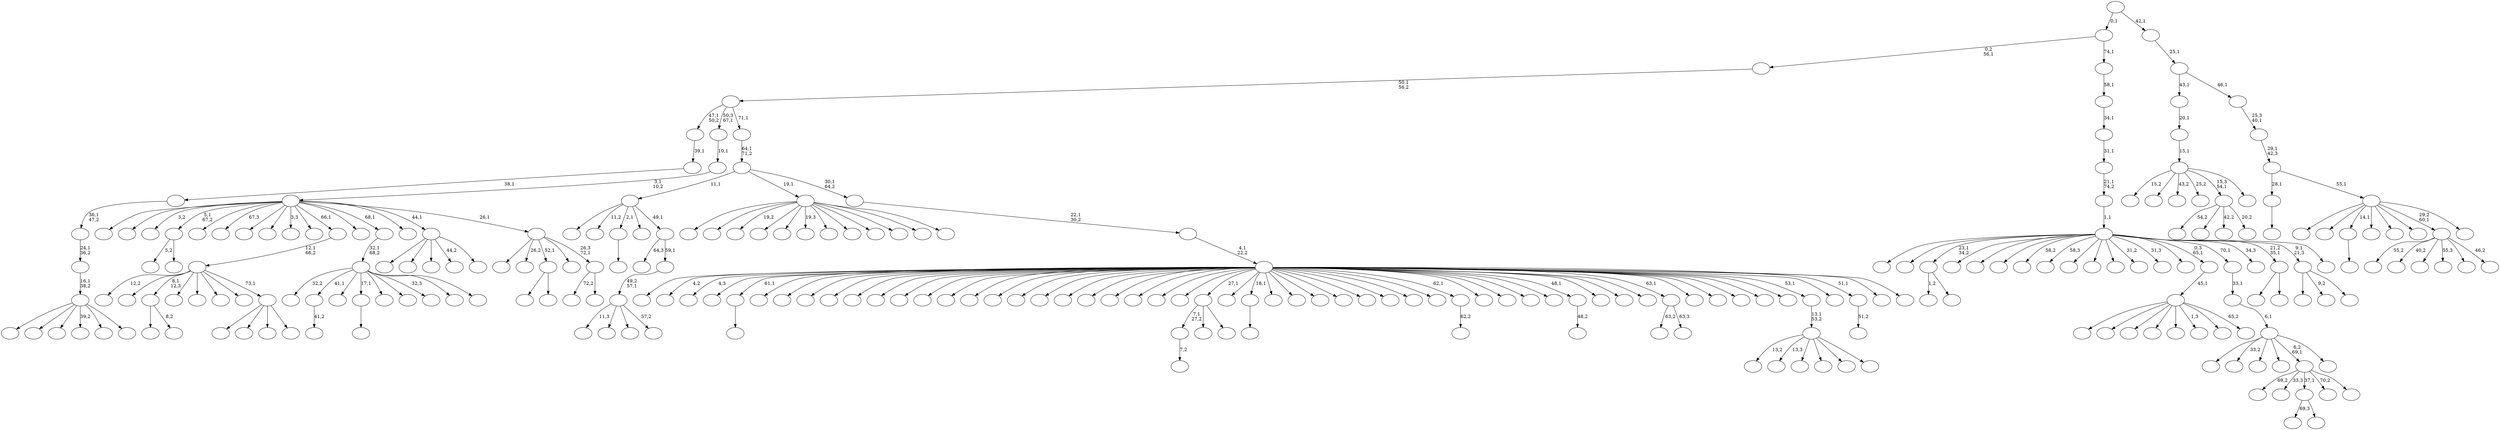 digraph T {
	275 [label=""]
	274 [label=""]
	273 [label=""]
	272 [label=""]
	271 [label=""]
	270 [label=""]
	269 [label=""]
	268 [label=""]
	267 [label=""]
	266 [label=""]
	265 [label=""]
	264 [label=""]
	263 [label=""]
	262 [label=""]
	261 [label=""]
	260 [label=""]
	259 [label=""]
	258 [label=""]
	257 [label=""]
	256 [label=""]
	255 [label=""]
	254 [label=""]
	253 [label=""]
	252 [label=""]
	251 [label=""]
	250 [label=""]
	249 [label=""]
	248 [label=""]
	247 [label=""]
	246 [label=""]
	245 [label=""]
	244 [label=""]
	243 [label=""]
	242 [label=""]
	241 [label=""]
	240 [label=""]
	239 [label=""]
	238 [label=""]
	237 [label=""]
	236 [label=""]
	235 [label=""]
	234 [label=""]
	233 [label=""]
	232 [label=""]
	231 [label=""]
	230 [label=""]
	229 [label=""]
	228 [label=""]
	227 [label=""]
	226 [label=""]
	225 [label=""]
	224 [label=""]
	223 [label=""]
	222 [label=""]
	221 [label=""]
	220 [label=""]
	219 [label=""]
	218 [label=""]
	217 [label=""]
	216 [label=""]
	215 [label=""]
	214 [label=""]
	213 [label=""]
	212 [label=""]
	211 [label=""]
	210 [label=""]
	209 [label=""]
	208 [label=""]
	207 [label=""]
	206 [label=""]
	205 [label=""]
	204 [label=""]
	203 [label=""]
	202 [label=""]
	201 [label=""]
	200 [label=""]
	199 [label=""]
	198 [label=""]
	197 [label=""]
	196 [label=""]
	195 [label=""]
	194 [label=""]
	193 [label=""]
	192 [label=""]
	191 [label=""]
	190 [label=""]
	189 [label=""]
	188 [label=""]
	187 [label=""]
	186 [label=""]
	185 [label=""]
	184 [label=""]
	183 [label=""]
	182 [label=""]
	181 [label=""]
	180 [label=""]
	179 [label=""]
	178 [label=""]
	177 [label=""]
	176 [label=""]
	175 [label=""]
	174 [label=""]
	173 [label=""]
	172 [label=""]
	171 [label=""]
	170 [label=""]
	169 [label=""]
	168 [label=""]
	167 [label=""]
	166 [label=""]
	165 [label=""]
	164 [label=""]
	163 [label=""]
	162 [label=""]
	161 [label=""]
	160 [label=""]
	159 [label=""]
	158 [label=""]
	157 [label=""]
	156 [label=""]
	155 [label=""]
	154 [label=""]
	153 [label=""]
	152 [label=""]
	151 [label=""]
	150 [label=""]
	149 [label=""]
	148 [label=""]
	147 [label=""]
	146 [label=""]
	145 [label=""]
	144 [label=""]
	143 [label=""]
	142 [label=""]
	141 [label=""]
	140 [label=""]
	139 [label=""]
	138 [label=""]
	137 [label=""]
	136 [label=""]
	135 [label=""]
	134 [label=""]
	133 [label=""]
	132 [label=""]
	131 [label=""]
	130 [label=""]
	129 [label=""]
	128 [label=""]
	127 [label=""]
	126 [label=""]
	125 [label=""]
	124 [label=""]
	123 [label=""]
	122 [label=""]
	121 [label=""]
	120 [label=""]
	119 [label=""]
	118 [label=""]
	117 [label=""]
	116 [label=""]
	115 [label=""]
	114 [label=""]
	113 [label=""]
	112 [label=""]
	111 [label=""]
	110 [label=""]
	109 [label=""]
	108 [label=""]
	107 [label=""]
	106 [label=""]
	105 [label=""]
	104 [label=""]
	103 [label=""]
	102 [label=""]
	101 [label=""]
	100 [label=""]
	99 [label=""]
	98 [label=""]
	97 [label=""]
	96 [label=""]
	95 [label=""]
	94 [label=""]
	93 [label=""]
	92 [label=""]
	91 [label=""]
	90 [label=""]
	89 [label=""]
	88 [label=""]
	87 [label=""]
	86 [label=""]
	85 [label=""]
	84 [label=""]
	83 [label=""]
	82 [label=""]
	81 [label=""]
	80 [label=""]
	79 [label=""]
	78 [label=""]
	77 [label=""]
	76 [label=""]
	75 [label=""]
	74 [label=""]
	73 [label=""]
	72 [label=""]
	71 [label=""]
	70 [label=""]
	69 [label=""]
	68 [label=""]
	67 [label=""]
	66 [label=""]
	65 [label=""]
	64 [label=""]
	63 [label=""]
	62 [label=""]
	61 [label=""]
	60 [label=""]
	59 [label=""]
	58 [label=""]
	57 [label=""]
	56 [label=""]
	55 [label=""]
	54 [label=""]
	53 [label=""]
	52 [label=""]
	51 [label=""]
	50 [label=""]
	49 [label=""]
	48 [label=""]
	47 [label=""]
	46 [label=""]
	45 [label=""]
	44 [label=""]
	43 [label=""]
	42 [label=""]
	41 [label=""]
	40 [label=""]
	39 [label=""]
	38 [label=""]
	37 [label=""]
	36 [label=""]
	35 [label=""]
	34 [label=""]
	33 [label=""]
	32 [label=""]
	31 [label=""]
	30 [label=""]
	29 [label=""]
	28 [label=""]
	27 [label=""]
	26 [label=""]
	25 [label=""]
	24 [label=""]
	23 [label=""]
	22 [label=""]
	21 [label=""]
	20 [label=""]
	19 [label=""]
	18 [label=""]
	17 [label=""]
	16 [label=""]
	15 [label=""]
	14 [label=""]
	13 [label=""]
	12 [label=""]
	11 [label=""]
	10 [label=""]
	9 [label=""]
	8 [label=""]
	7 [label=""]
	6 [label=""]
	5 [label=""]
	4 [label=""]
	3 [label=""]
	2 [label=""]
	1 [label=""]
	0 [label=""]
	261 -> 262 [label=""]
	250 -> 251 [label="7,2"]
	239 -> 240 [label="41,2"]
	221 -> 273 [label=""]
	221 -> 222 [label="8,2"]
	219 -> 265 [label="5,2"]
	219 -> 220 [label=""]
	214 -> 231 [label="1,2"]
	214 -> 215 [label=""]
	210 -> 211 [label=""]
	192 -> 226 [label="69,3"]
	192 -> 193 [label=""]
	184 -> 185 [label=""]
	180 -> 250 [label="7,1\n27,2"]
	180 -> 217 [label=""]
	180 -> 181 [label=""]
	168 -> 169 [label=""]
	163 -> 164 [label=""]
	140 -> 141 [label="62,2"]
	121 -> 122 [label="48,2"]
	108 -> 175 [label=""]
	108 -> 158 [label=""]
	108 -> 111 [label=""]
	108 -> 109 [label=""]
	107 -> 274 [label="12,2"]
	107 -> 269 [label=""]
	107 -> 221 [label="8,1\n12,3"]
	107 -> 143 [label=""]
	107 -> 125 [label=""]
	107 -> 119 [label=""]
	107 -> 112 [label=""]
	107 -> 108 [label="73,1"]
	106 -> 107 [label="12,1\n66,2"]
	104 -> 159 [label="63,2"]
	104 -> 105 [label="63,3"]
	99 -> 172 [label="11,3"]
	99 -> 170 [label=""]
	99 -> 126 [label=""]
	99 -> 100 [label="57,2"]
	98 -> 99 [label="49,2\n57,1"]
	97 -> 145 [label="64,3"]
	97 -> 98 [label="59,1"]
	96 -> 256 [label=""]
	96 -> 233 [label="11,2"]
	96 -> 168 [label="2,1"]
	96 -> 134 [label=""]
	96 -> 97 [label="49,1"]
	88 -> 195 [label=""]
	88 -> 89 [label=""]
	86 -> 272 [label="69,2"]
	86 -> 194 [label="33,3"]
	86 -> 192 [label="37,1"]
	86 -> 116 [label="70,2"]
	86 -> 87 [label=""]
	79 -> 80 [label=""]
	77 -> 259 [label="13,2"]
	77 -> 228 [label="13,3"]
	77 -> 202 [label=""]
	77 -> 197 [label=""]
	77 -> 161 [label=""]
	77 -> 78 [label=""]
	76 -> 77 [label="13,1\n53,2"]
	74 -> 188 [label="54,2"]
	74 -> 123 [label=""]
	74 -> 82 [label="42,2"]
	74 -> 75 [label="20,2"]
	70 -> 275 [label=""]
	70 -> 198 [label=""]
	70 -> 173 [label=""]
	70 -> 124 [label="39,2"]
	70 -> 110 [label=""]
	70 -> 71 [label=""]
	69 -> 70 [label="16,1\n38,2"]
	68 -> 69 [label="24,1\n36,2"]
	67 -> 68 [label="36,1\n47,2"]
	66 -> 67 [label="38,1"]
	65 -> 66 [label="39,1"]
	63 -> 266 [label=""]
	63 -> 244 [label=""]
	63 -> 212 [label=""]
	63 -> 207 [label=""]
	63 -> 187 [label=""]
	63 -> 147 [label="1,3"]
	63 -> 93 [label=""]
	63 -> 64 [label="65,2"]
	62 -> 63 [label="45,1"]
	60 -> 243 [label=""]
	60 -> 199 [label="33,2"]
	60 -> 157 [label=""]
	60 -> 128 [label=""]
	60 -> 86 [label="6,2\n69,1"]
	60 -> 61 [label=""]
	59 -> 60 [label="6,1"]
	58 -> 59 [label="33,1"]
	56 -> 255 [label="32,2"]
	56 -> 239 [label="41,1"]
	56 -> 230 [label=""]
	56 -> 210 [label="17,1"]
	56 -> 177 [label=""]
	56 -> 120 [label=""]
	56 -> 91 [label="32,3"]
	56 -> 85 [label=""]
	56 -> 57 [label=""]
	55 -> 56 [label="32,1\n68,2"]
	46 -> 248 [label=""]
	46 -> 47 [label=""]
	44 -> 253 [label=""]
	44 -> 246 [label=""]
	44 -> 206 [label="19,2"]
	44 -> 189 [label=""]
	44 -> 186 [label=""]
	44 -> 183 [label="19,3"]
	44 -> 155 [label=""]
	44 -> 137 [label=""]
	44 -> 130 [label=""]
	44 -> 113 [label=""]
	44 -> 81 [label=""]
	44 -> 45 [label=""]
	42 -> 166 [label=""]
	42 -> 138 [label=""]
	42 -> 103 [label=""]
	42 -> 54 [label="44,2"]
	42 -> 43 [label=""]
	40 -> 257 [label="15,2"]
	40 -> 229 [label=""]
	40 -> 204 [label="43,2"]
	40 -> 178 [label="25,2"]
	40 -> 74 [label="15,3\n54,1"]
	40 -> 41 [label=""]
	39 -> 40 [label="15,1"]
	38 -> 39 [label="20,1"]
	36 -> 37 [label="51,2"]
	34 -> 271 [label="72,2"]
	34 -> 35 [label=""]
	33 -> 270 [label=""]
	33 -> 149 [label="26,2"]
	33 -> 88 [label="52,1"]
	33 -> 51 [label=""]
	33 -> 34 [label="26,3\n72,1"]
	32 -> 260 [label=""]
	32 -> 252 [label=""]
	32 -> 245 [label="3,2"]
	32 -> 219 [label="5,1\n67,2"]
	32 -> 179 [label=""]
	32 -> 174 [label="67,3"]
	32 -> 165 [label=""]
	32 -> 152 [label=""]
	32 -> 148 [label="3,3"]
	32 -> 139 [label=""]
	32 -> 106 [label="66,1"]
	32 -> 95 [label=""]
	32 -> 55 [label="68,1"]
	32 -> 53 [label=""]
	32 -> 42 [label="44,1"]
	32 -> 33 [label="26,1"]
	31 -> 32 [label="3,1\n10,2"]
	30 -> 31 [label="10,1"]
	28 -> 224 [label=""]
	28 -> 72 [label="9,2"]
	28 -> 29 [label=""]
	24 -> 268 [label=""]
	24 -> 267 [label="4,2"]
	24 -> 264 [label="4,3"]
	24 -> 263 [label=""]
	24 -> 261 [label="61,1"]
	24 -> 258 [label=""]
	24 -> 254 [label=""]
	24 -> 249 [label=""]
	24 -> 242 [label=""]
	24 -> 241 [label=""]
	24 -> 238 [label=""]
	24 -> 237 [label=""]
	24 -> 235 [label=""]
	24 -> 232 [label=""]
	24 -> 227 [label=""]
	24 -> 225 [label=""]
	24 -> 223 [label=""]
	24 -> 218 [label=""]
	24 -> 213 [label=""]
	24 -> 209 [label=""]
	24 -> 205 [label=""]
	24 -> 191 [label=""]
	24 -> 190 [label=""]
	24 -> 182 [label=""]
	24 -> 180 [label="27,1"]
	24 -> 171 [label=""]
	24 -> 163 [label="18,1"]
	24 -> 160 [label=""]
	24 -> 156 [label=""]
	24 -> 154 [label=""]
	24 -> 153 [label=""]
	24 -> 151 [label=""]
	24 -> 146 [label=""]
	24 -> 144 [label=""]
	24 -> 142 [label=""]
	24 -> 140 [label="62,1"]
	24 -> 136 [label=""]
	24 -> 135 [label=""]
	24 -> 132 [label=""]
	24 -> 131 [label=""]
	24 -> 121 [label="48,1"]
	24 -> 118 [label=""]
	24 -> 117 [label=""]
	24 -> 115 [label=""]
	24 -> 104 [label="63,1"]
	24 -> 101 [label=""]
	24 -> 94 [label=""]
	24 -> 90 [label=""]
	24 -> 84 [label=""]
	24 -> 83 [label=""]
	24 -> 76 [label="53,1"]
	24 -> 52 [label=""]
	24 -> 36 [label="51,1"]
	24 -> 26 [label=""]
	24 -> 25 [label=""]
	23 -> 24 [label="4,1\n22,2"]
	22 -> 23 [label="22,1\n30,2"]
	21 -> 96 [label="11,1"]
	21 -> 44 [label="19,1"]
	21 -> 22 [label="30,1\n64,2"]
	20 -> 21 [label="64,1\n71,2"]
	19 -> 65 [label="47,1\n50,2"]
	19 -> 30 [label="50,3\n67,1"]
	19 -> 20 [label="71,1"]
	18 -> 19 [label="50,1\n56,2"]
	16 -> 236 [label="55,2"]
	16 -> 216 [label="40,2"]
	16 -> 162 [label=""]
	16 -> 129 [label="55,3"]
	16 -> 49 [label=""]
	16 -> 17 [label="46,2"]
	14 -> 247 [label=""]
	14 -> 234 [label=""]
	14 -> 214 [label="23,1\n34,2"]
	14 -> 208 [label=""]
	14 -> 203 [label=""]
	14 -> 196 [label=""]
	14 -> 176 [label="58,2"]
	14 -> 167 [label="58,3"]
	14 -> 150 [label=""]
	14 -> 133 [label=""]
	14 -> 127 [label=""]
	14 -> 114 [label="31,2"]
	14 -> 102 [label="31,3"]
	14 -> 92 [label=""]
	14 -> 62 [label="0,3\n65,1"]
	14 -> 58 [label="70,1"]
	14 -> 48 [label="34,3"]
	14 -> 46 [label="21,2\n35,1"]
	14 -> 28 [label="9,1\n21,3"]
	14 -> 15 [label=""]
	13 -> 14 [label="1,1"]
	12 -> 13 [label="21,1\n74,2"]
	11 -> 12 [label="31,1"]
	10 -> 11 [label="34,1"]
	9 -> 10 [label="58,1"]
	8 -> 18 [label="0,2\n56,1"]
	8 -> 9 [label="74,1"]
	6 -> 201 [label=""]
	6 -> 200 [label=""]
	6 -> 184 [label="14,1"]
	6 -> 73 [label=""]
	6 -> 50 [label=""]
	6 -> 27 [label=""]
	6 -> 16 [label="29,2\n60,1"]
	6 -> 7 [label=""]
	5 -> 79 [label="28,1"]
	5 -> 6 [label="55,1"]
	4 -> 5 [label="29,1\n42,3"]
	3 -> 4 [label="25,3\n40,1"]
	2 -> 38 [label="43,1"]
	2 -> 3 [label="46,1"]
	1 -> 2 [label="25,1"]
	0 -> 8 [label="0,1"]
	0 -> 1 [label="42,1"]
}
